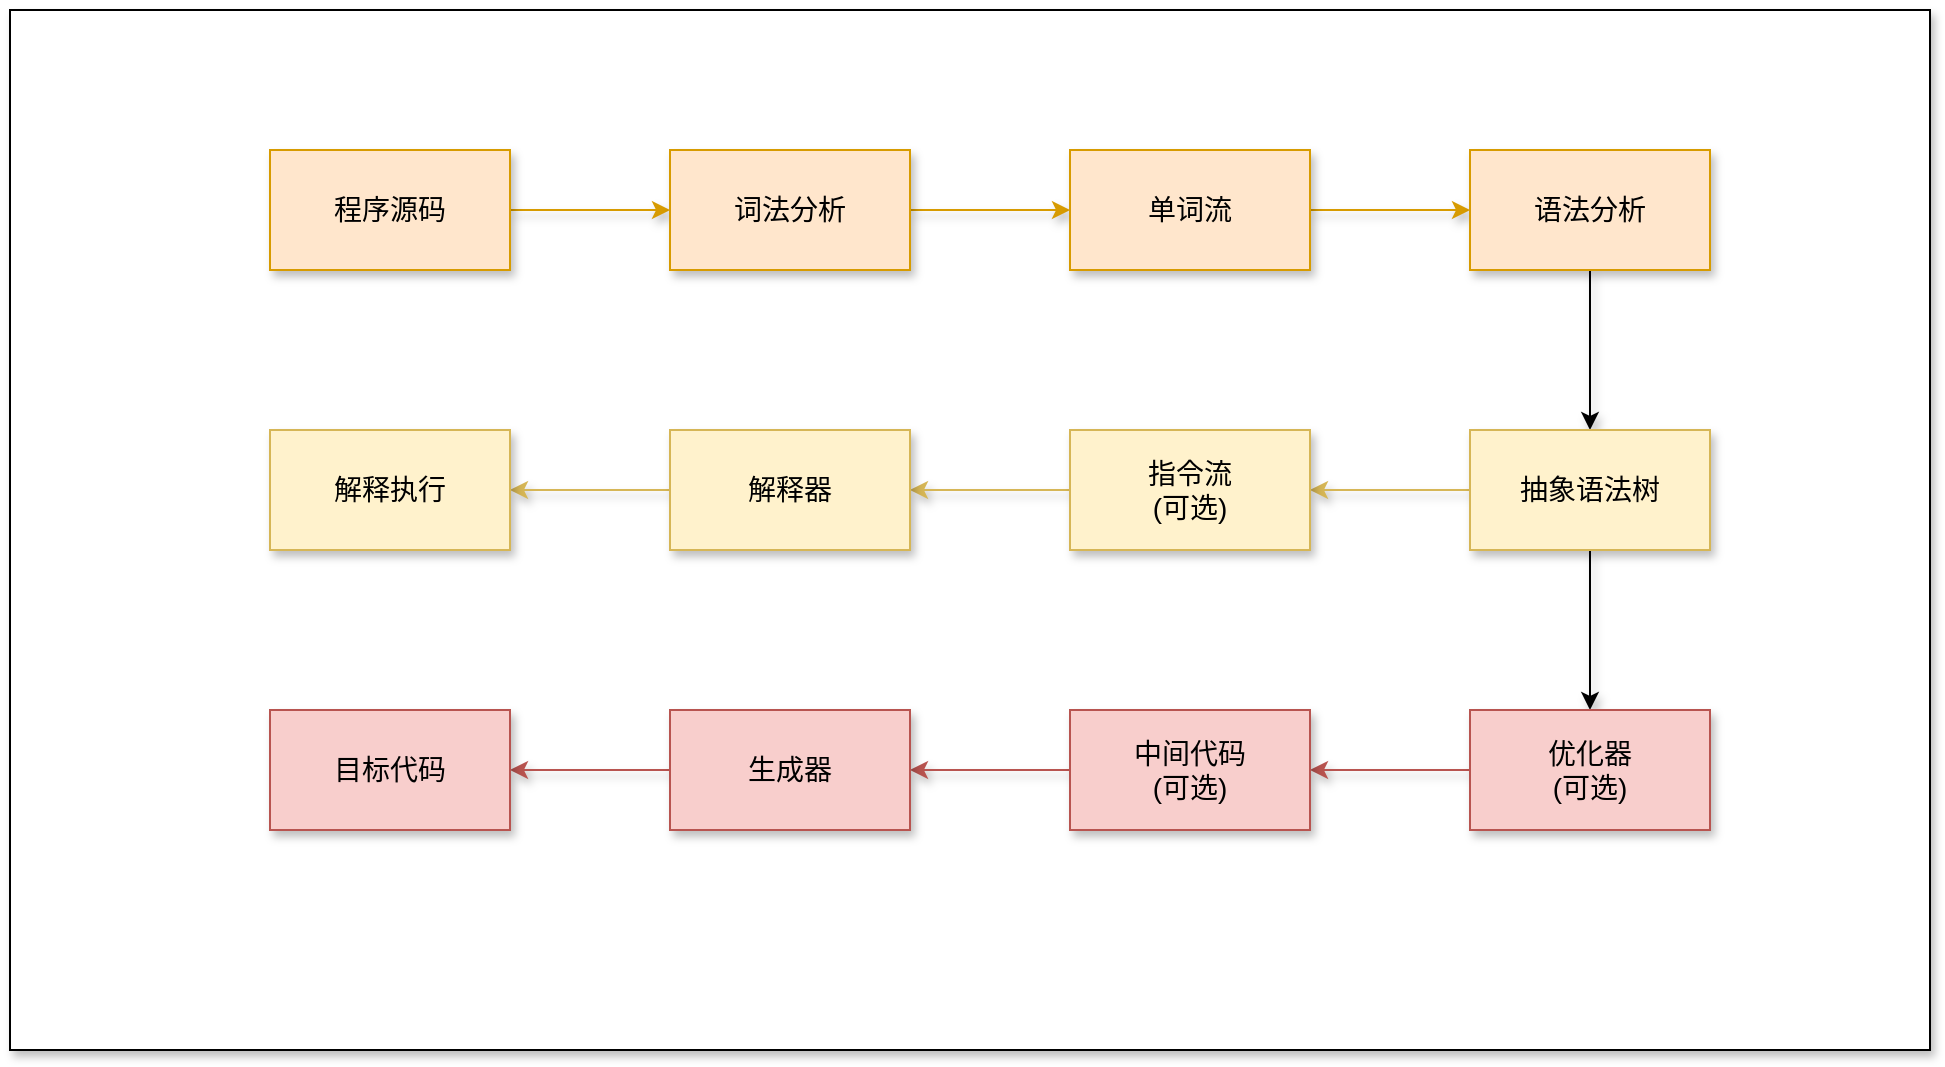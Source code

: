 <mxfile version="12.7.0"><diagram id="rI6N7cgjtTvl0pTRR8vs" name="第 1 页"><mxGraphModel dx="2247" dy="922" grid="1" gridSize="10" guides="1" tooltips="1" connect="1" arrows="1" fold="1" page="1" pageScale="1" pageWidth="827" pageHeight="1169" math="0" shadow="0"><root><mxCell id="0"/><mxCell id="1" parent="0"/><mxCell id="k9JB0J8Znzy7p12YnQj_-24" value="" style="rounded=0;whiteSpace=wrap;html=1;shadow=1;fontSize=14;" parent="1" vertex="1"><mxGeometry x="-20" y="110" width="960" height="520" as="geometry"/></mxCell><mxCell id="k9JB0J8Znzy7p12YnQj_-3" value="" style="edgeStyle=orthogonalEdgeStyle;rounded=0;orthogonalLoop=1;jettySize=auto;html=1;fontSize=14;shadow=1;fillColor=#ffe6cc;strokeColor=#d79b00;" parent="1" source="k9JB0J8Znzy7p12YnQj_-1" target="k9JB0J8Znzy7p12YnQj_-2" edge="1"><mxGeometry relative="1" as="geometry"/></mxCell><mxCell id="k9JB0J8Znzy7p12YnQj_-1" value="程序源码" style="rounded=0;whiteSpace=wrap;html=1;fontSize=14;shadow=1;fillColor=#ffe6cc;strokeColor=#d79b00;" parent="1" vertex="1"><mxGeometry x="110" y="180" width="120" height="60" as="geometry"/></mxCell><mxCell id="k9JB0J8Znzy7p12YnQj_-5" value="" style="edgeStyle=orthogonalEdgeStyle;rounded=0;orthogonalLoop=1;jettySize=auto;html=1;fontSize=14;shadow=1;fillColor=#ffe6cc;strokeColor=#d79b00;" parent="1" source="k9JB0J8Znzy7p12YnQj_-2" target="k9JB0J8Znzy7p12YnQj_-4" edge="1"><mxGeometry relative="1" as="geometry"/></mxCell><mxCell id="k9JB0J8Znzy7p12YnQj_-2" value="词法分析" style="rounded=0;whiteSpace=wrap;html=1;fontSize=14;shadow=1;fillColor=#ffe6cc;strokeColor=#d79b00;" parent="1" vertex="1"><mxGeometry x="310" y="180" width="120" height="60" as="geometry"/></mxCell><mxCell id="k9JB0J8Znzy7p12YnQj_-7" value="" style="edgeStyle=orthogonalEdgeStyle;rounded=0;orthogonalLoop=1;jettySize=auto;html=1;fontSize=14;shadow=1;fillColor=#ffe6cc;strokeColor=#d79b00;" parent="1" source="k9JB0J8Znzy7p12YnQj_-4" target="k9JB0J8Znzy7p12YnQj_-6" edge="1"><mxGeometry relative="1" as="geometry"/></mxCell><mxCell id="k9JB0J8Znzy7p12YnQj_-4" value="单词流" style="rounded=0;whiteSpace=wrap;html=1;fontSize=14;shadow=1;fillColor=#ffe6cc;strokeColor=#d79b00;" parent="1" vertex="1"><mxGeometry x="510" y="180" width="120" height="60" as="geometry"/></mxCell><mxCell id="k9JB0J8Znzy7p12YnQj_-9" value="" style="edgeStyle=orthogonalEdgeStyle;rounded=0;orthogonalLoop=1;jettySize=auto;html=1;fontSize=14;shadow=1;" parent="1" source="k9JB0J8Znzy7p12YnQj_-6" target="k9JB0J8Znzy7p12YnQj_-8" edge="1"><mxGeometry relative="1" as="geometry"/></mxCell><mxCell id="k9JB0J8Znzy7p12YnQj_-6" value="语法分析" style="rounded=0;whiteSpace=wrap;html=1;fontSize=14;shadow=1;fillColor=#ffe6cc;strokeColor=#d79b00;" parent="1" vertex="1"><mxGeometry x="710" y="180" width="120" height="60" as="geometry"/></mxCell><mxCell id="k9JB0J8Znzy7p12YnQj_-11" value="" style="edgeStyle=orthogonalEdgeStyle;rounded=0;orthogonalLoop=1;jettySize=auto;html=1;fontSize=14;shadow=1;fillColor=#fff2cc;strokeColor=#d6b656;" parent="1" source="k9JB0J8Znzy7p12YnQj_-8" target="k9JB0J8Znzy7p12YnQj_-10" edge="1"><mxGeometry relative="1" as="geometry"/></mxCell><mxCell id="k9JB0J8Znzy7p12YnQj_-17" value="" style="edgeStyle=orthogonalEdgeStyle;rounded=0;orthogonalLoop=1;jettySize=auto;html=1;fontSize=14;shadow=1;" parent="1" source="k9JB0J8Znzy7p12YnQj_-8" target="k9JB0J8Znzy7p12YnQj_-16" edge="1"><mxGeometry relative="1" as="geometry"/></mxCell><mxCell id="k9JB0J8Znzy7p12YnQj_-8" value="抽象语法树" style="rounded=0;whiteSpace=wrap;html=1;fontSize=14;shadow=1;fillColor=#fff2cc;strokeColor=#d6b656;" parent="1" vertex="1"><mxGeometry x="710" y="320" width="120" height="60" as="geometry"/></mxCell><mxCell id="k9JB0J8Znzy7p12YnQj_-19" value="" style="edgeStyle=orthogonalEdgeStyle;rounded=0;orthogonalLoop=1;jettySize=auto;html=1;fontSize=14;shadow=1;fillColor=#f8cecc;strokeColor=#b85450;" parent="1" source="k9JB0J8Znzy7p12YnQj_-16" target="k9JB0J8Znzy7p12YnQj_-18" edge="1"><mxGeometry relative="1" as="geometry"/></mxCell><mxCell id="k9JB0J8Znzy7p12YnQj_-16" value="优化器&lt;br style=&quot;font-size: 14px;&quot;&gt;(可选)" style="rounded=0;whiteSpace=wrap;html=1;fontSize=14;shadow=1;fillColor=#f8cecc;strokeColor=#b85450;" parent="1" vertex="1"><mxGeometry x="710" y="460" width="120" height="60" as="geometry"/></mxCell><mxCell id="k9JB0J8Znzy7p12YnQj_-21" value="" style="edgeStyle=orthogonalEdgeStyle;rounded=0;orthogonalLoop=1;jettySize=auto;html=1;fontSize=14;shadow=1;fillColor=#f8cecc;strokeColor=#b85450;" parent="1" source="k9JB0J8Znzy7p12YnQj_-18" target="k9JB0J8Znzy7p12YnQj_-20" edge="1"><mxGeometry relative="1" as="geometry"/></mxCell><mxCell id="k9JB0J8Znzy7p12YnQj_-18" value="中间代码&lt;br style=&quot;font-size: 14px;&quot;&gt;(可选)" style="rounded=0;whiteSpace=wrap;html=1;fontSize=14;shadow=1;fillColor=#f8cecc;strokeColor=#b85450;" parent="1" vertex="1"><mxGeometry x="510" y="460" width="120" height="60" as="geometry"/></mxCell><mxCell id="k9JB0J8Znzy7p12YnQj_-23" value="" style="edgeStyle=orthogonalEdgeStyle;rounded=0;orthogonalLoop=1;jettySize=auto;html=1;fontSize=14;shadow=1;fillColor=#f8cecc;strokeColor=#b85450;" parent="1" source="k9JB0J8Znzy7p12YnQj_-20" target="k9JB0J8Znzy7p12YnQj_-22" edge="1"><mxGeometry relative="1" as="geometry"/></mxCell><mxCell id="k9JB0J8Znzy7p12YnQj_-20" value="生成器" style="rounded=0;whiteSpace=wrap;html=1;fontSize=14;shadow=1;fillColor=#f8cecc;strokeColor=#b85450;" parent="1" vertex="1"><mxGeometry x="310" y="460" width="120" height="60" as="geometry"/></mxCell><mxCell id="k9JB0J8Znzy7p12YnQj_-22" value="目标代码" style="rounded=0;whiteSpace=wrap;html=1;fontSize=14;shadow=1;fillColor=#f8cecc;strokeColor=#b85450;" parent="1" vertex="1"><mxGeometry x="110" y="460" width="120" height="60" as="geometry"/></mxCell><mxCell id="k9JB0J8Znzy7p12YnQj_-13" value="" style="edgeStyle=orthogonalEdgeStyle;rounded=0;orthogonalLoop=1;jettySize=auto;html=1;fontSize=14;shadow=1;fillColor=#fff2cc;strokeColor=#d6b656;" parent="1" source="k9JB0J8Znzy7p12YnQj_-10" target="k9JB0J8Znzy7p12YnQj_-12" edge="1"><mxGeometry relative="1" as="geometry"/></mxCell><mxCell id="k9JB0J8Znzy7p12YnQj_-10" value="指令流&lt;br style=&quot;font-size: 14px;&quot;&gt;(可选)" style="rounded=0;whiteSpace=wrap;html=1;fontSize=14;shadow=1;fillColor=#fff2cc;strokeColor=#d6b656;" parent="1" vertex="1"><mxGeometry x="510" y="320" width="120" height="60" as="geometry"/></mxCell><mxCell id="k9JB0J8Znzy7p12YnQj_-15" value="" style="edgeStyle=orthogonalEdgeStyle;rounded=0;orthogonalLoop=1;jettySize=auto;html=1;fontSize=14;shadow=1;fillColor=#fff2cc;strokeColor=#d6b656;" parent="1" source="k9JB0J8Znzy7p12YnQj_-12" target="k9JB0J8Znzy7p12YnQj_-14" edge="1"><mxGeometry relative="1" as="geometry"/></mxCell><mxCell id="k9JB0J8Znzy7p12YnQj_-12" value="解释器" style="rounded=0;whiteSpace=wrap;html=1;fontSize=14;shadow=1;fillColor=#fff2cc;strokeColor=#d6b656;" parent="1" vertex="1"><mxGeometry x="310" y="320" width="120" height="60" as="geometry"/></mxCell><mxCell id="k9JB0J8Znzy7p12YnQj_-14" value="解释执行" style="rounded=0;whiteSpace=wrap;html=1;fontSize=14;shadow=1;fillColor=#fff2cc;strokeColor=#d6b656;" parent="1" vertex="1"><mxGeometry x="110" y="320" width="120" height="60" as="geometry"/></mxCell></root></mxGraphModel></diagram></mxfile>